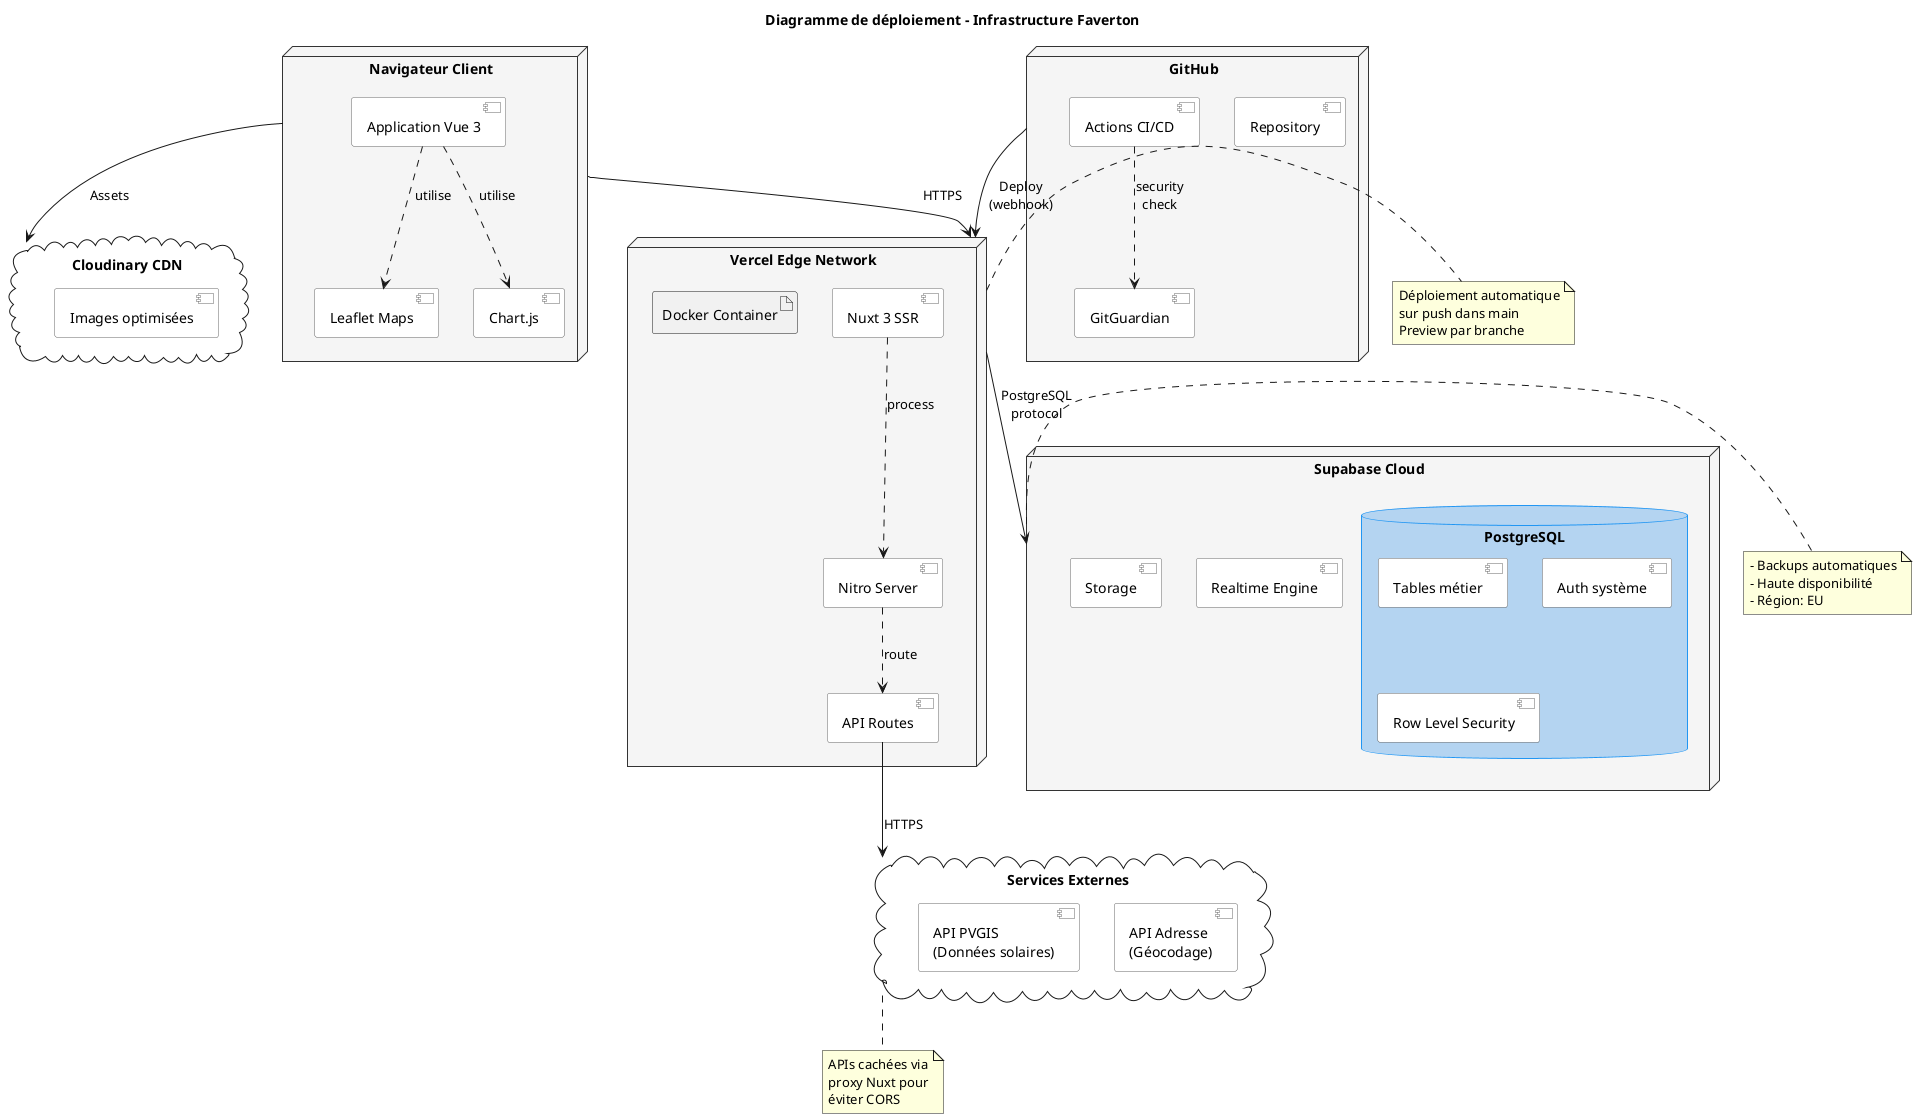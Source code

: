 @startuml Faverton_Deployment_Diagram
' Configuration
skinparam node {
    BackgroundColor #F5F5F5
    BorderColor #333333
}
skinparam component {
    BackgroundColor White
    BorderColor #666666
}
skinparam database {
    BackgroundColor #B4D4F1
    BorderColor #2196F3
}

title Diagramme de déploiement - Infrastructure Faverton

' Nœuds client
node "Navigateur Client" as Browser {
    component "Application Vue 3" as VueApp
    component "Leaflet Maps" as Maps
    component "Chart.js" as Charts
}

' CDN
cloud "Cloudinary CDN" as CDN {
    component "Images optimisées" as Images
}

' Serveur d'application
node "Vercel Edge Network" as Vercel {
    component "Nuxt 3 SSR" as NuxtSSR
    component "Nitro Server" as Nitro
    component "API Routes" as APIRoutes
    artifact "Docker Container" as Docker
}

' Base de données
node "Supabase Cloud" as SupabaseNode {
    database "PostgreSQL" as PG {
        component "Tables métier" as Tables
        component "Auth système" as Auth
        component "Row Level Security" as RLS
    }
    component "Realtime Engine" as Realtime
    component "Storage" as Storage
}

' APIs externes
cloud "Services Externes" as External {
    component "API Adresse\n(Géocodage)" as GeoAPI
    component "API PVGIS\n(Données solaires)" as PVGIS
}

' GitHub
node "GitHub" as GitHub {
    component "Repository" as Repo
    component "Actions CI/CD" as Actions
    component "GitGuardian" as Guardian
}

' Relations
Browser --> Vercel : "HTTPS"
Browser --> CDN : "Assets"
VueApp ..> Maps : "utilise"
VueApp ..> Charts : "utilise"

Vercel --> SupabaseNode : "PostgreSQL\nprotocol"
APIRoutes --> External : "HTTPS"
Nitro ..> APIRoutes : "route"
NuxtSSR ..> Nitro : "process"

GitHub --> Vercel : "Deploy\n(webhook)"
Actions ..> Guardian : "security\ncheck"

note right of Vercel
  Déploiement automatique
  sur push dans main
  Preview par branche
end note

note left of SupabaseNode
  - Backups automatiques
  - Haute disponibilité
  - Région: EU
end note

note bottom of External
  APIs cachées via
  proxy Nuxt pour
  éviter CORS
end note

@enduml
